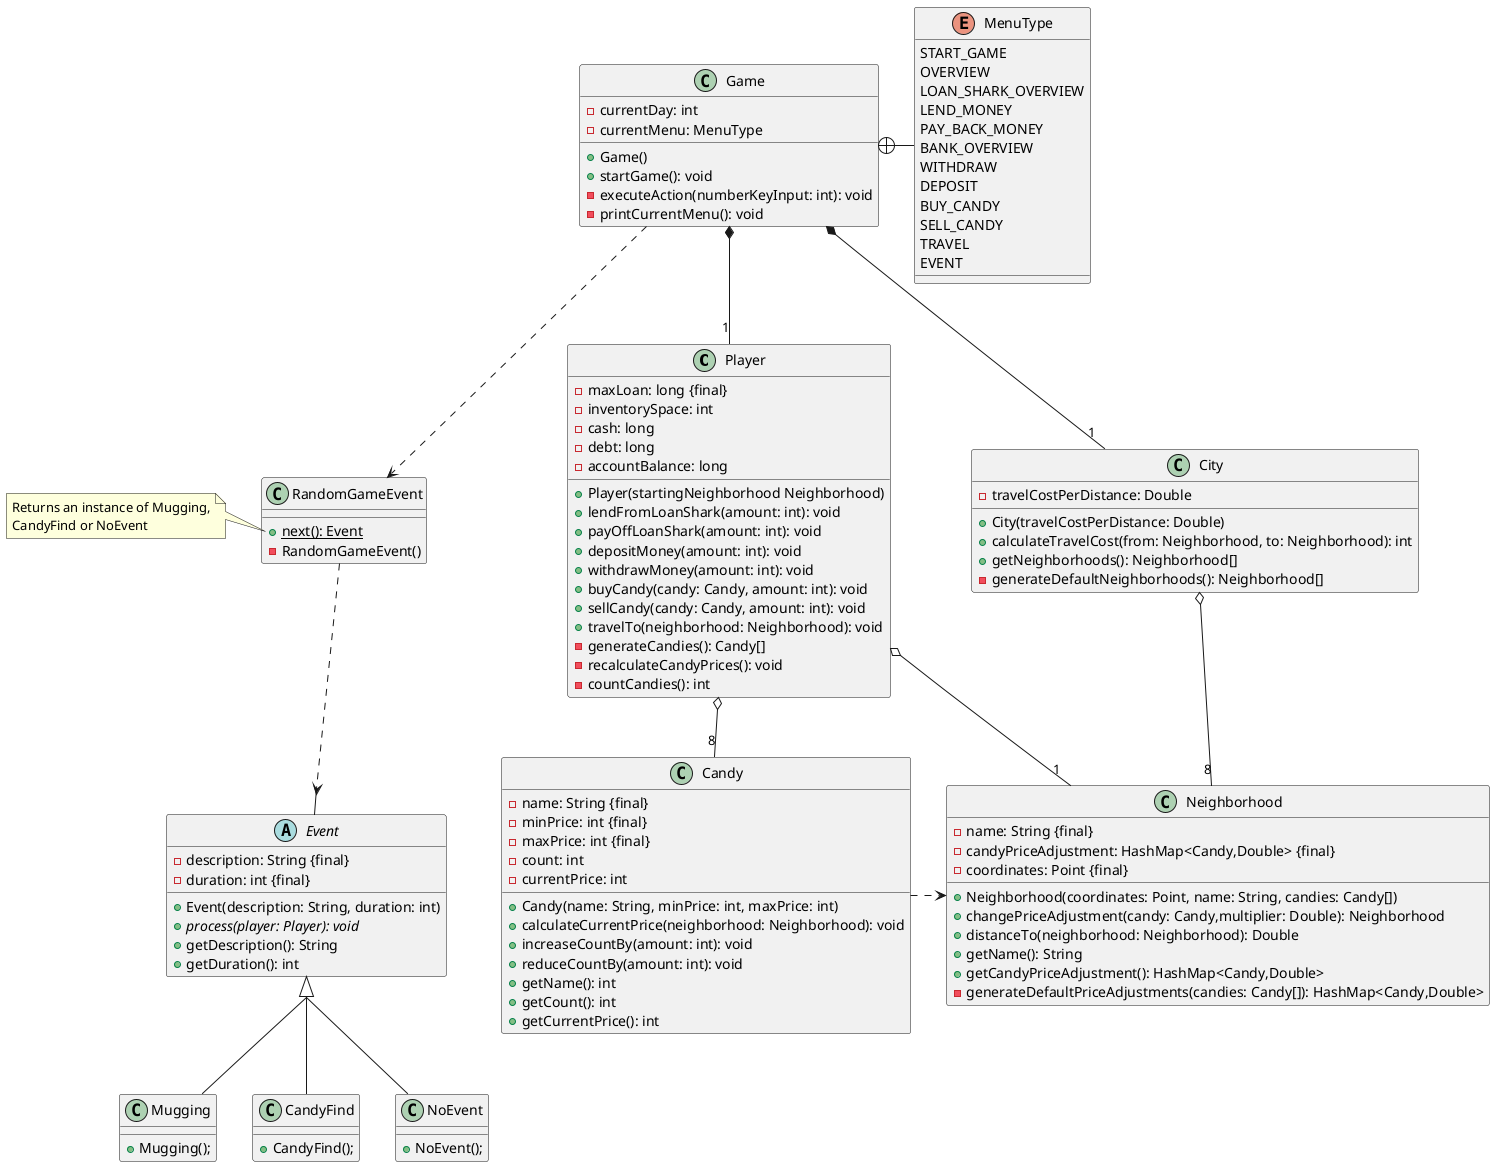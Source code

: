 @startuml
'https://plantuml.com/class-diagram
skinparam groupInheritance 2

class Player{
    -maxLoan: long {final}
    -inventorySpace: int
    -cash: long
    -debt: long
    -accountBalance: long
    +Player(startingNeighborhood Neighborhood)
    +lendFromLoanShark(amount: int): void
    +payOffLoanShark(amount: int): void
    +depositMoney(amount: int): void
    +withdrawMoney(amount: int): void
    +buyCandy(candy: Candy, amount: int): void
    +sellCandy(candy: Candy, amount: int): void
    +travelTo(neighborhood: Neighborhood): void
    -generateCandies(): Candy[]
    -recalculateCandyPrices(): void
    -countCandies(): int
}

enum MenuType{
    START_GAME
    OVERVIEW
    LOAN_SHARK_OVERVIEW
    LEND_MONEY
    PAY_BACK_MONEY
    BANK_OVERVIEW
    WITHDRAW
    DEPOSIT
    BUY_CANDY
    SELL_CANDY
    TRAVEL
    EVENT
}

class Game{
    -currentDay: int
    -currentMenu: MenuType
    +Game()
    +startGame(): void
    -executeAction(numberKeyInput: int): void
    -printCurrentMenu(): void
}

class Candy{
    -name: String {final}
    -minPrice: int {final}
    -maxPrice: int {final}
    -count: int
    -currentPrice: int
    +Candy(name: String, minPrice: int, maxPrice: int)
    +calculateCurrentPrice(neighborhood: Neighborhood): void
    +increaseCountBy(amount: int): void
    +reduceCountBy(amount: int): void
    +getName(): int
    +getCount(): int
    +getCurrentPrice(): int
}

abstract class Event{
    -description: String {final}
    -duration: int {final}
    +Event(description: String, duration: int)
    +process(player: Player): void {abstract}
    +getDescription(): String
    +getDuration(): int
}

class Mugging{
    +Mugging();
}
class CandyFind{
    +CandyFind();
}
class NoEvent{
    +NoEvent();
}


class City{
    -travelCostPerDistance: Double
    +City(travelCostPerDistance: Double)
    +calculateTravelCost(from: Neighborhood, to: Neighborhood): int
    +getNeighborhoods(): Neighborhood[]
    -generateDefaultNeighborhoods(): Neighborhood[]
}

class Neighborhood{
    -name: String {final}
    -candyPriceAdjustment: HashMap<Candy,Double> {final}
    -coordinates: Point {final}
    +Neighborhood(coordinates: Point, name: String, candies: Candy[])
    +changePriceAdjustment(candy: Candy,multiplier: Double): Neighborhood
    +distanceTo(neighborhood: Neighborhood): Double
    +getName(): String
    +getCandyPriceAdjustment(): HashMap<Candy,Double>
    -generateDefaultPriceAdjustments(candies: Candy[]): HashMap<Candy,Double>
}


class RandomGameEvent{
    +next(): Event {static}
    -RandomGameEvent()
}
note left of RandomGameEvent::next
    Returns an instance of Mugging,
    CandyFind or NoEvent
end note

City o-- "8" Neighborhood

Player o-- "8" Candy

Game *- "1" Player
Game *-- "1" City
Game ..> RandomGameEvent
RandomGameEvent ..> Event
Candy .> Neighborhood
Player o-- "1" Neighborhood
Event <|-- Mugging
Event <|-- CandyFind
Event <|-- NoEvent
Game +- MenuType



@enduml